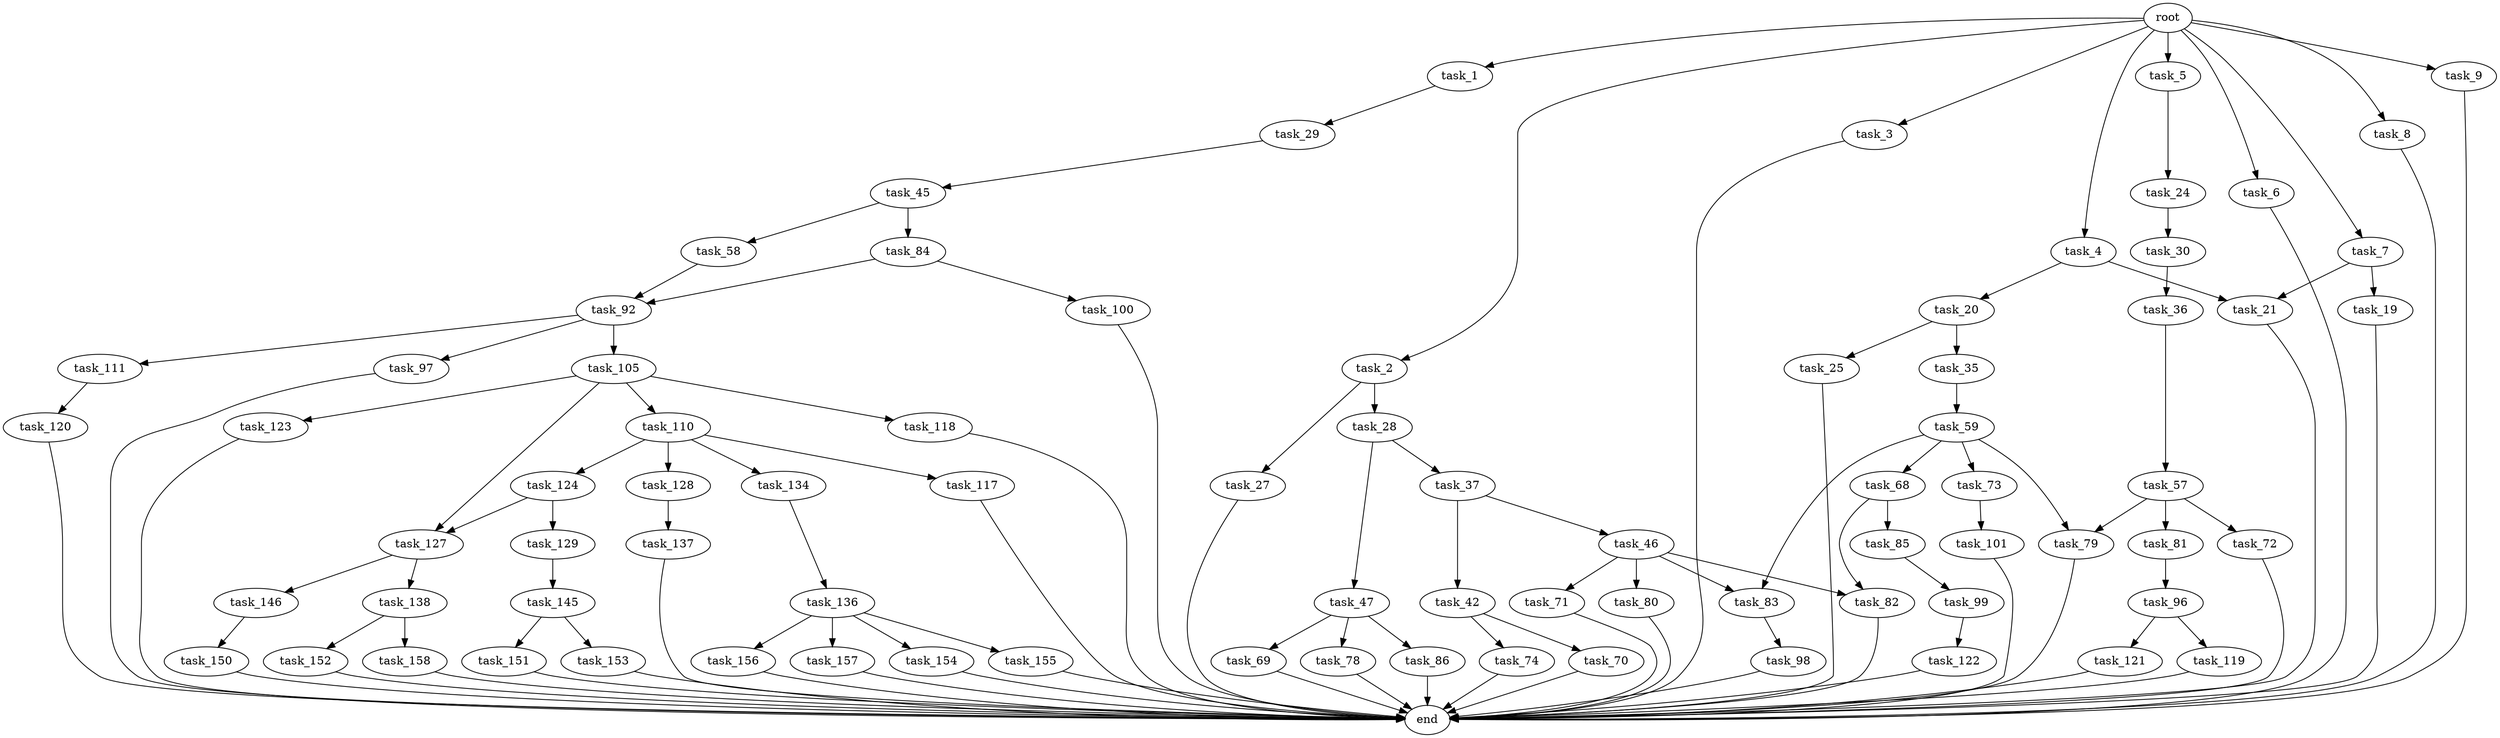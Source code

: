 digraph G {
  root [size="0.000000"];
  task_1 [size="368293445632.000000"];
  task_2 [size="653897673309.000000"];
  task_3 [size="1246968261.000000"];
  task_4 [size="84271419779.000000"];
  task_5 [size="1073741824000.000000"];
  task_6 [size="8589934592.000000"];
  task_7 [size="280551555017.000000"];
  task_8 [size="2993991681.000000"];
  task_9 [size="2357625441.000000"];
  task_19 [size="368293445632.000000"];
  task_20 [size="75141064667.000000"];
  task_21 [size="1084756679.000000"];
  task_24 [size="229245288422.000000"];
  task_25 [size="262880571502.000000"];
  task_27 [size="231928233984.000000"];
  task_28 [size="61188520445.000000"];
  task_29 [size="368293445632.000000"];
  task_30 [size="8886980933.000000"];
  task_35 [size="17575582125.000000"];
  task_36 [size="28240364520.000000"];
  task_37 [size="248978795610.000000"];
  task_42 [size="8589934592.000000"];
  task_45 [size="11860685141.000000"];
  task_46 [size="1053681610164.000000"];
  task_47 [size="231928233984.000000"];
  task_57 [size="62844725403.000000"];
  task_58 [size="179866021818.000000"];
  task_59 [size="8382769334.000000"];
  task_68 [size="1073741824000.000000"];
  task_69 [size="3054576157.000000"];
  task_70 [size="381393126767.000000"];
  task_71 [size="368293445632.000000"];
  task_72 [size="355881384230.000000"];
  task_73 [size="8087077441.000000"];
  task_74 [size="9373330269.000000"];
  task_78 [size="64355986692.000000"];
  task_79 [size="549755813888.000000"];
  task_80 [size="586768245380.000000"];
  task_81 [size="26296328276.000000"];
  task_82 [size="6336041273.000000"];
  task_83 [size="15125419442.000000"];
  task_84 [size="469849018787.000000"];
  task_85 [size="4297562647.000000"];
  task_86 [size="782757789696.000000"];
  task_92 [size="782757789696.000000"];
  task_96 [size="66556714982.000000"];
  task_97 [size="244415169512.000000"];
  task_98 [size="366903742925.000000"];
  task_99 [size="10833051754.000000"];
  task_100 [size="8525849232.000000"];
  task_101 [size="8589934592.000000"];
  task_105 [size="3769111503.000000"];
  task_110 [size="145275566754.000000"];
  task_111 [size="176698729353.000000"];
  task_117 [size="13736274454.000000"];
  task_118 [size="92158276907.000000"];
  task_119 [size="3333704215.000000"];
  task_120 [size="10640173515.000000"];
  task_121 [size="45395976556.000000"];
  task_122 [size="11010719199.000000"];
  task_123 [size="18887800266.000000"];
  task_124 [size="10332916403.000000"];
  task_127 [size="2404353422.000000"];
  task_128 [size="161052056176.000000"];
  task_129 [size="434965229168.000000"];
  task_134 [size="125854312377.000000"];
  task_136 [size="2831454575.000000"];
  task_137 [size="51994145512.000000"];
  task_138 [size="549755813888.000000"];
  task_145 [size="782757789696.000000"];
  task_146 [size="818528828104.000000"];
  task_150 [size="137576357289.000000"];
  task_151 [size="24805249649.000000"];
  task_152 [size="316897364183.000000"];
  task_153 [size="25688092567.000000"];
  task_154 [size="481699911666.000000"];
  task_155 [size="894964250.000000"];
  task_156 [size="6529629489.000000"];
  task_157 [size="8589934592.000000"];
  task_158 [size="368293445632.000000"];
  end [size="0.000000"];

  root -> task_1 [size="1.000000"];
  root -> task_2 [size="1.000000"];
  root -> task_3 [size="1.000000"];
  root -> task_4 [size="1.000000"];
  root -> task_5 [size="1.000000"];
  root -> task_6 [size="1.000000"];
  root -> task_7 [size="1.000000"];
  root -> task_8 [size="1.000000"];
  root -> task_9 [size="1.000000"];
  task_1 -> task_29 [size="411041792.000000"];
  task_2 -> task_27 [size="411041792.000000"];
  task_2 -> task_28 [size="411041792.000000"];
  task_3 -> end [size="1.000000"];
  task_4 -> task_20 [size="301989888.000000"];
  task_4 -> task_21 [size="301989888.000000"];
  task_5 -> task_24 [size="838860800.000000"];
  task_6 -> end [size="1.000000"];
  task_7 -> task_19 [size="301989888.000000"];
  task_7 -> task_21 [size="301989888.000000"];
  task_8 -> end [size="1.000000"];
  task_9 -> end [size="1.000000"];
  task_19 -> end [size="1.000000"];
  task_20 -> task_25 [size="75497472.000000"];
  task_20 -> task_35 [size="75497472.000000"];
  task_21 -> end [size="1.000000"];
  task_24 -> task_30 [size="209715200.000000"];
  task_25 -> end [size="1.000000"];
  task_27 -> end [size="1.000000"];
  task_28 -> task_37 [size="301989888.000000"];
  task_28 -> task_47 [size="301989888.000000"];
  task_29 -> task_45 [size="411041792.000000"];
  task_30 -> task_36 [size="301989888.000000"];
  task_35 -> task_59 [size="411041792.000000"];
  task_36 -> task_57 [size="75497472.000000"];
  task_37 -> task_42 [size="536870912.000000"];
  task_37 -> task_46 [size="536870912.000000"];
  task_42 -> task_70 [size="33554432.000000"];
  task_42 -> task_74 [size="33554432.000000"];
  task_45 -> task_58 [size="301989888.000000"];
  task_45 -> task_84 [size="301989888.000000"];
  task_46 -> task_71 [size="838860800.000000"];
  task_46 -> task_80 [size="838860800.000000"];
  task_46 -> task_82 [size="838860800.000000"];
  task_46 -> task_83 [size="838860800.000000"];
  task_47 -> task_69 [size="301989888.000000"];
  task_47 -> task_78 [size="301989888.000000"];
  task_47 -> task_86 [size="301989888.000000"];
  task_57 -> task_72 [size="75497472.000000"];
  task_57 -> task_79 [size="75497472.000000"];
  task_57 -> task_81 [size="75497472.000000"];
  task_58 -> task_92 [size="134217728.000000"];
  task_59 -> task_68 [size="411041792.000000"];
  task_59 -> task_73 [size="411041792.000000"];
  task_59 -> task_79 [size="411041792.000000"];
  task_59 -> task_83 [size="411041792.000000"];
  task_68 -> task_82 [size="838860800.000000"];
  task_68 -> task_85 [size="838860800.000000"];
  task_69 -> end [size="1.000000"];
  task_70 -> end [size="1.000000"];
  task_71 -> end [size="1.000000"];
  task_72 -> end [size="1.000000"];
  task_73 -> task_101 [size="838860800.000000"];
  task_74 -> end [size="1.000000"];
  task_78 -> end [size="1.000000"];
  task_79 -> end [size="1.000000"];
  task_80 -> end [size="1.000000"];
  task_81 -> task_96 [size="33554432.000000"];
  task_82 -> end [size="1.000000"];
  task_83 -> task_98 [size="33554432.000000"];
  task_84 -> task_92 [size="679477248.000000"];
  task_84 -> task_100 [size="679477248.000000"];
  task_85 -> task_99 [size="209715200.000000"];
  task_86 -> end [size="1.000000"];
  task_92 -> task_97 [size="679477248.000000"];
  task_92 -> task_105 [size="679477248.000000"];
  task_92 -> task_111 [size="679477248.000000"];
  task_96 -> task_119 [size="134217728.000000"];
  task_96 -> task_121 [size="134217728.000000"];
  task_97 -> end [size="1.000000"];
  task_98 -> end [size="1.000000"];
  task_99 -> task_122 [size="411041792.000000"];
  task_100 -> end [size="1.000000"];
  task_101 -> end [size="1.000000"];
  task_105 -> task_110 [size="134217728.000000"];
  task_105 -> task_118 [size="134217728.000000"];
  task_105 -> task_123 [size="134217728.000000"];
  task_105 -> task_127 [size="134217728.000000"];
  task_110 -> task_117 [size="209715200.000000"];
  task_110 -> task_124 [size="209715200.000000"];
  task_110 -> task_128 [size="209715200.000000"];
  task_110 -> task_134 [size="209715200.000000"];
  task_111 -> task_120 [size="134217728.000000"];
  task_117 -> end [size="1.000000"];
  task_118 -> end [size="1.000000"];
  task_119 -> end [size="1.000000"];
  task_120 -> end [size="1.000000"];
  task_121 -> end [size="1.000000"];
  task_122 -> end [size="1.000000"];
  task_123 -> end [size="1.000000"];
  task_124 -> task_127 [size="411041792.000000"];
  task_124 -> task_129 [size="411041792.000000"];
  task_127 -> task_138 [size="75497472.000000"];
  task_127 -> task_146 [size="75497472.000000"];
  task_128 -> task_137 [size="134217728.000000"];
  task_129 -> task_145 [size="411041792.000000"];
  task_134 -> task_136 [size="301989888.000000"];
  task_136 -> task_154 [size="301989888.000000"];
  task_136 -> task_155 [size="301989888.000000"];
  task_136 -> task_156 [size="301989888.000000"];
  task_136 -> task_157 [size="301989888.000000"];
  task_137 -> end [size="1.000000"];
  task_138 -> task_152 [size="536870912.000000"];
  task_138 -> task_158 [size="536870912.000000"];
  task_145 -> task_151 [size="679477248.000000"];
  task_145 -> task_153 [size="679477248.000000"];
  task_146 -> task_150 [size="679477248.000000"];
  task_150 -> end [size="1.000000"];
  task_151 -> end [size="1.000000"];
  task_152 -> end [size="1.000000"];
  task_153 -> end [size="1.000000"];
  task_154 -> end [size="1.000000"];
  task_155 -> end [size="1.000000"];
  task_156 -> end [size="1.000000"];
  task_157 -> end [size="1.000000"];
  task_158 -> end [size="1.000000"];
}
